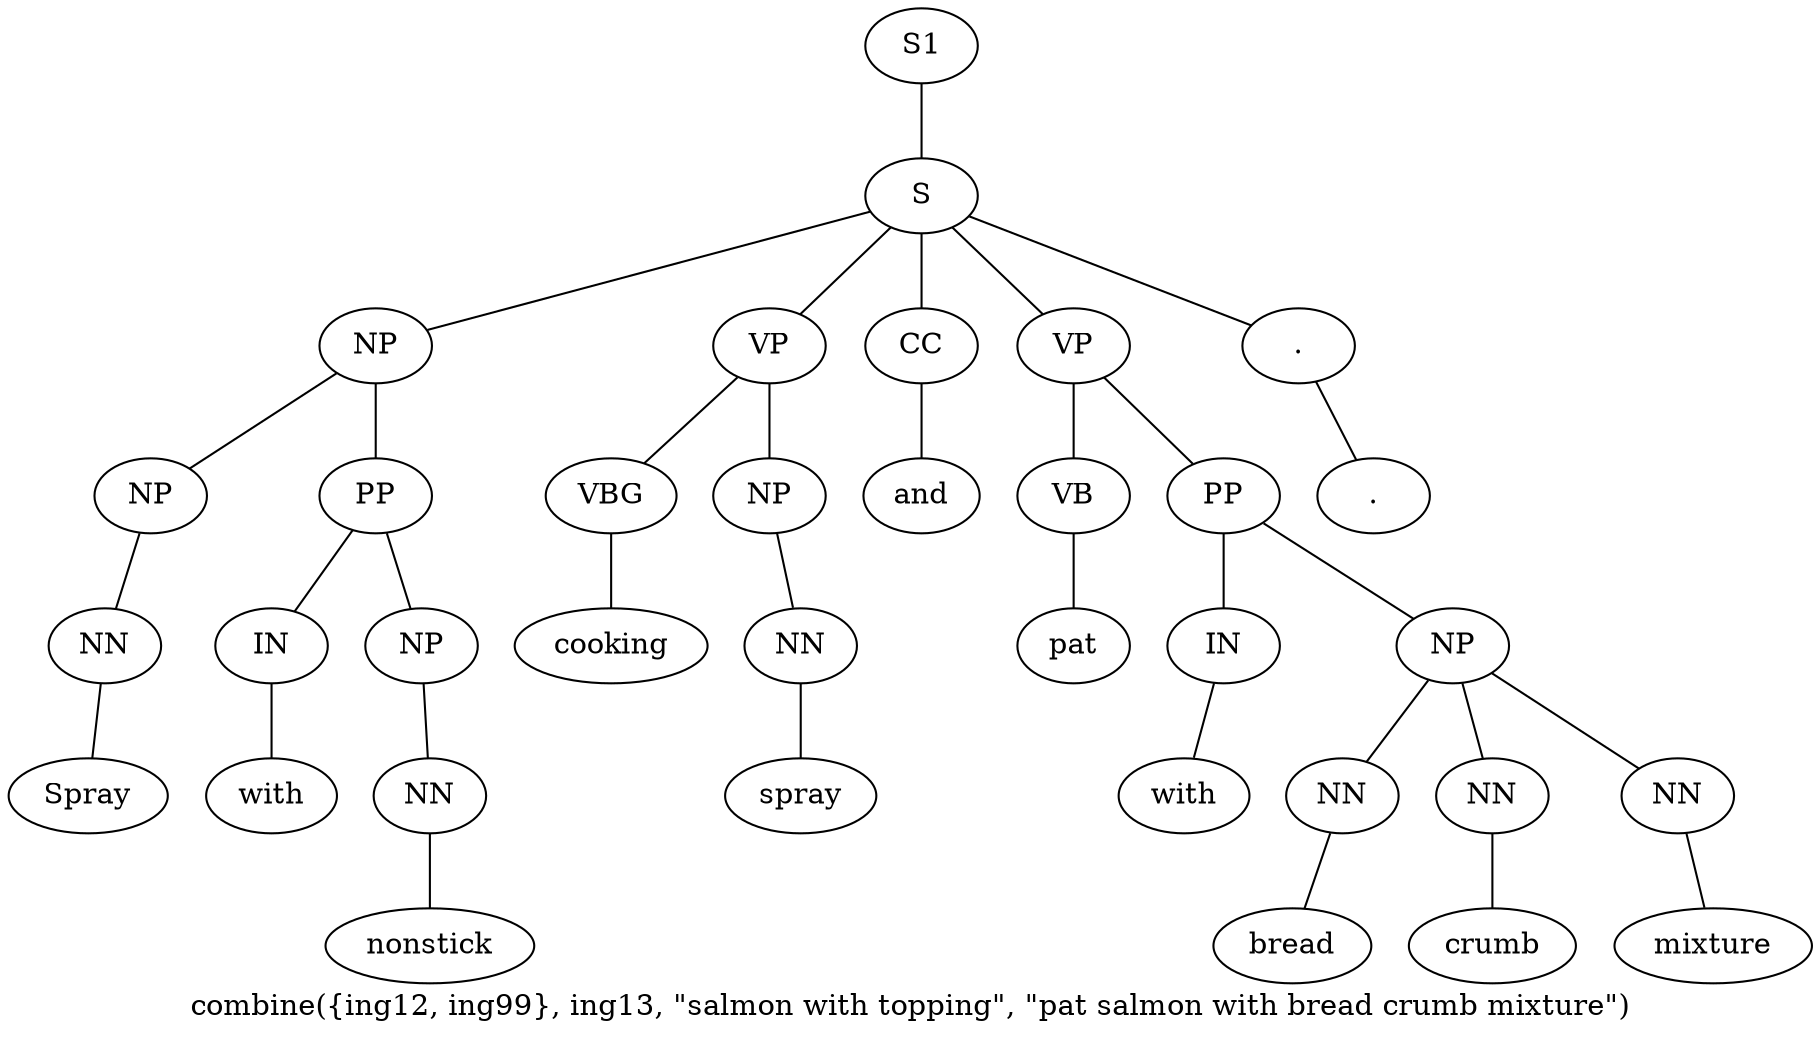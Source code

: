 graph SyntaxGraph {
	label = "combine({ing12, ing99}, ing13, \"salmon with topping\", \"pat salmon with bread crumb mixture\")";
	Node0 [label="S1"];
	Node1 [label="S"];
	Node2 [label="NP"];
	Node3 [label="NP"];
	Node4 [label="NN"];
	Node5 [label="Spray"];
	Node6 [label="PP"];
	Node7 [label="IN"];
	Node8 [label="with"];
	Node9 [label="NP"];
	Node10 [label="NN"];
	Node11 [label="nonstick"];
	Node12 [label="VP"];
	Node13 [label="VBG"];
	Node14 [label="cooking"];
	Node15 [label="NP"];
	Node16 [label="NN"];
	Node17 [label="spray"];
	Node18 [label="CC"];
	Node19 [label="and"];
	Node20 [label="VP"];
	Node21 [label="VB"];
	Node22 [label="pat"];
	Node23 [label="PP"];
	Node24 [label="IN"];
	Node25 [label="with"];
	Node26 [label="NP"];
	Node27 [label="NN"];
	Node28 [label="bread"];
	Node29 [label="NN"];
	Node30 [label="crumb"];
	Node31 [label="NN"];
	Node32 [label="mixture"];
	Node33 [label="."];
	Node34 [label="."];

	Node0 -- Node1;
	Node1 -- Node2;
	Node1 -- Node12;
	Node1 -- Node18;
	Node1 -- Node20;
	Node1 -- Node33;
	Node2 -- Node3;
	Node2 -- Node6;
	Node3 -- Node4;
	Node4 -- Node5;
	Node6 -- Node7;
	Node6 -- Node9;
	Node7 -- Node8;
	Node9 -- Node10;
	Node10 -- Node11;
	Node12 -- Node13;
	Node12 -- Node15;
	Node13 -- Node14;
	Node15 -- Node16;
	Node16 -- Node17;
	Node18 -- Node19;
	Node20 -- Node21;
	Node20 -- Node23;
	Node21 -- Node22;
	Node23 -- Node24;
	Node23 -- Node26;
	Node24 -- Node25;
	Node26 -- Node27;
	Node26 -- Node29;
	Node26 -- Node31;
	Node27 -- Node28;
	Node29 -- Node30;
	Node31 -- Node32;
	Node33 -- Node34;
}
